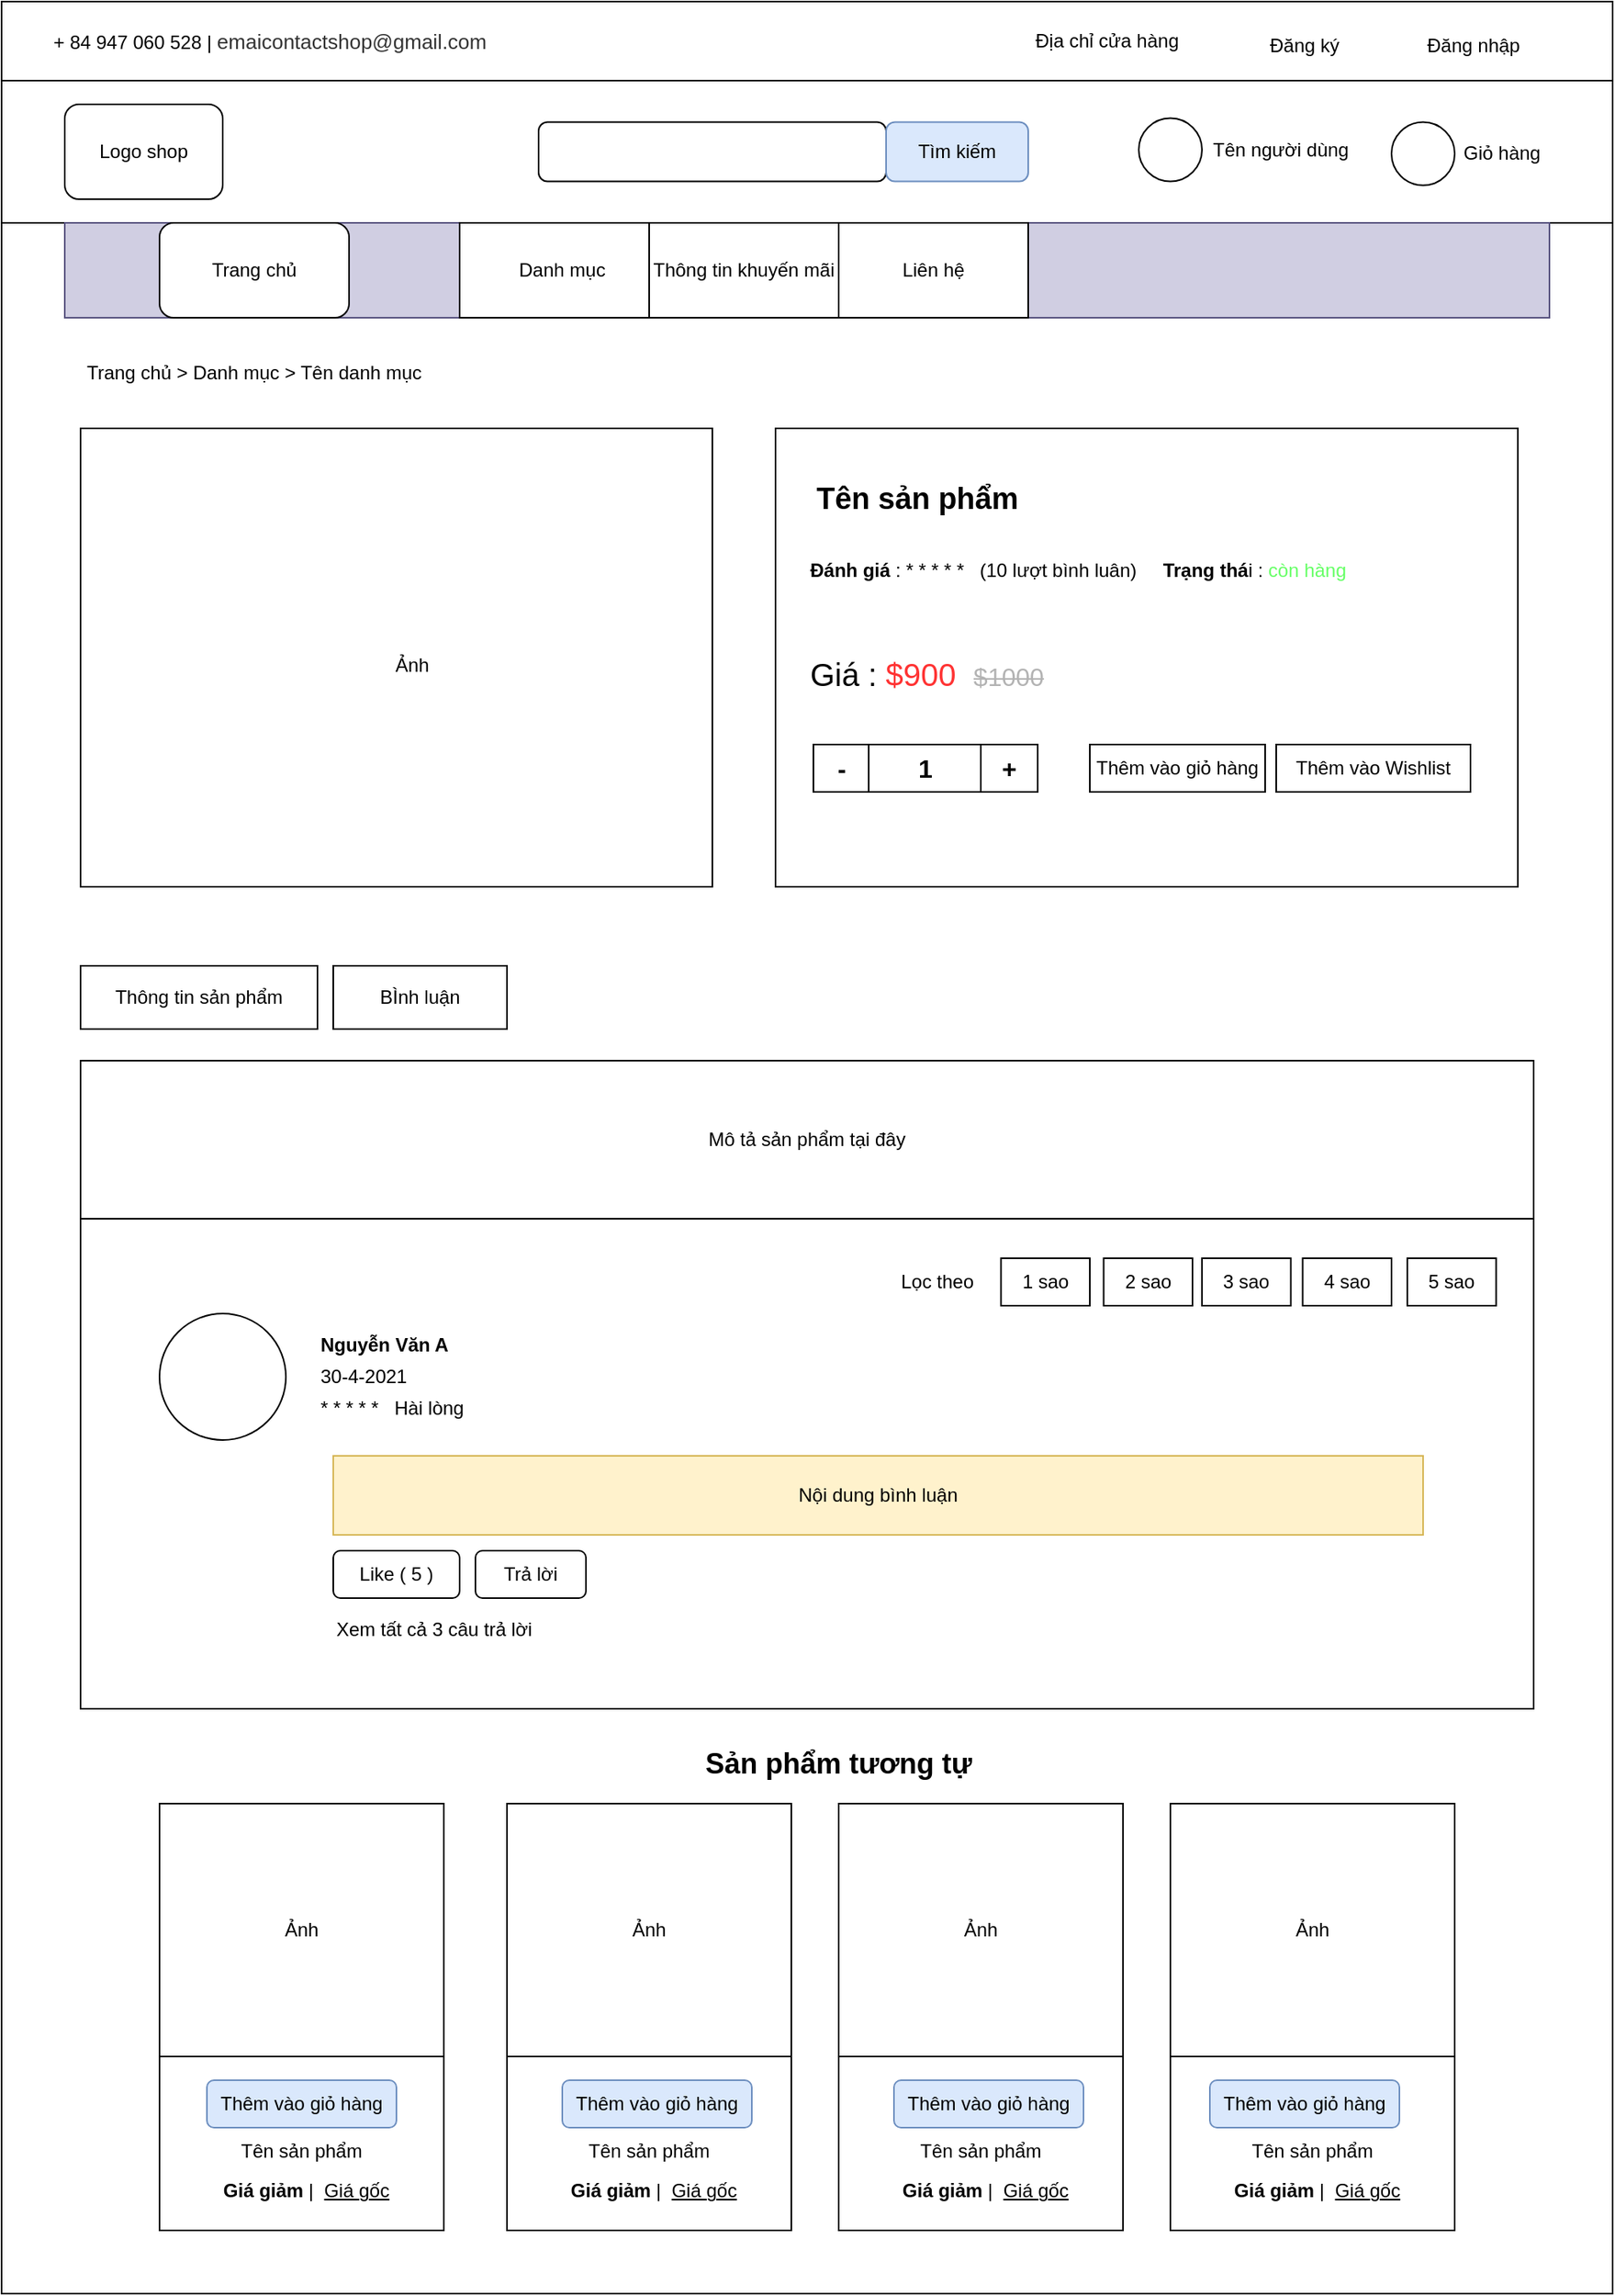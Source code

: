 <mxfile version="14.7.3" type="device"><diagram id="LE9pBaebTfxCUh4COYBX" name="Page-1"><mxGraphModel dx="2249" dy="1963" grid="1" gridSize="10" guides="1" tooltips="1" connect="1" arrows="1" fold="1" page="1" pageScale="1" pageWidth="827" pageHeight="1169" math="0" shadow="0"><root><mxCell id="0"/><mxCell id="1" parent="0"/><mxCell id="EAQmAkzgb3voU6AA690B-1" value="" style="rounded=0;whiteSpace=wrap;html=1;" vertex="1" parent="1"><mxGeometry x="-100" y="-390" width="1020" height="1450" as="geometry"/></mxCell><mxCell id="EAQmAkzgb3voU6AA690B-2" value="" style="rounded=0;whiteSpace=wrap;html=1;" vertex="1" parent="1"><mxGeometry x="-100" y="-390" width="1020" height="50" as="geometry"/></mxCell><mxCell id="EAQmAkzgb3voU6AA690B-3" value="+ 84 947 060 528 |&amp;nbsp;&lt;span style=&quot;color: rgb(51 , 51 , 51) ; font-size: 13px ; background-color: rgb(255 , 255 , 255) ; font-family: &amp;#34;poppins&amp;#34; , sans-serif ; text-align: left&quot;&gt;emaicontactshop@gmail.com&lt;/span&gt;" style="text;html=1;strokeColor=none;fillColor=none;align=center;verticalAlign=middle;whiteSpace=wrap;rounded=0;" vertex="1" parent="1"><mxGeometry x="-100" y="-380" width="340" height="30" as="geometry"/></mxCell><mxCell id="EAQmAkzgb3voU6AA690B-4" value="Địa chỉ cửa hàng" style="text;html=1;align=center;verticalAlign=middle;whiteSpace=wrap;rounded=0;noLabel=0;shadow=0;glass=0;" vertex="1" parent="1"><mxGeometry x="540" y="-377.5" width="120" height="25" as="geometry"/></mxCell><mxCell id="EAQmAkzgb3voU6AA690B-5" value="Đăng ký" style="text;html=1;strokeColor=none;fillColor=none;align=center;verticalAlign=middle;whiteSpace=wrap;rounded=0;" vertex="1" parent="1"><mxGeometry x="690" y="-372.5" width="70" height="20" as="geometry"/></mxCell><mxCell id="EAQmAkzgb3voU6AA690B-6" value="Đăng nhập" style="text;html=1;strokeColor=none;fillColor=none;align=center;verticalAlign=middle;whiteSpace=wrap;rounded=0;" vertex="1" parent="1"><mxGeometry x="797" y="-372.5" width="70" height="20" as="geometry"/></mxCell><mxCell id="EAQmAkzgb3voU6AA690B-7" value="" style="rounded=0;whiteSpace=wrap;html=1;shadow=0;glass=0;" vertex="1" parent="1"><mxGeometry x="-100" y="-340" width="1020" height="90" as="geometry"/></mxCell><mxCell id="EAQmAkzgb3voU6AA690B-8" value="" style="rounded=1;whiteSpace=wrap;html=1;shadow=0;glass=0;" vertex="1" parent="1"><mxGeometry x="-60" y="-325" width="100" height="60" as="geometry"/></mxCell><mxCell id="EAQmAkzgb3voU6AA690B-9" value="Logo shop" style="text;html=1;strokeColor=none;fillColor=none;align=center;verticalAlign=middle;whiteSpace=wrap;rounded=0;shadow=0;glass=0;" vertex="1" parent="1"><mxGeometry x="-40" y="-305" width="60" height="20" as="geometry"/></mxCell><mxCell id="EAQmAkzgb3voU6AA690B-10" value="" style="rounded=1;whiteSpace=wrap;html=1;shadow=0;glass=0;" vertex="1" parent="1"><mxGeometry x="240" y="-313.75" width="220" height="37.5" as="geometry"/></mxCell><mxCell id="EAQmAkzgb3voU6AA690B-11" value="" style="rounded=1;whiteSpace=wrap;html=1;shadow=0;glass=0;fillColor=#dae8fc;strokeColor=#6c8ebf;" vertex="1" parent="1"><mxGeometry x="460" y="-313.75" width="90" height="37.5" as="geometry"/></mxCell><mxCell id="EAQmAkzgb3voU6AA690B-12" value="" style="ellipse;whiteSpace=wrap;html=1;aspect=fixed;rounded=0;shadow=0;glass=0;" vertex="1" parent="1"><mxGeometry x="620" y="-316.25" width="40" height="40" as="geometry"/></mxCell><mxCell id="EAQmAkzgb3voU6AA690B-13" value="" style="ellipse;whiteSpace=wrap;html=1;aspect=fixed;rounded=0;shadow=0;glass=0;" vertex="1" parent="1"><mxGeometry x="780" y="-313.75" width="40" height="40" as="geometry"/></mxCell><mxCell id="EAQmAkzgb3voU6AA690B-14" value="Tên người dùng" style="text;html=1;strokeColor=none;fillColor=none;align=center;verticalAlign=middle;whiteSpace=wrap;rounded=0;shadow=0;glass=0;" vertex="1" parent="1"><mxGeometry x="660" y="-306.25" width="100" height="20" as="geometry"/></mxCell><mxCell id="EAQmAkzgb3voU6AA690B-15" value="Giỏ hàng" style="text;html=1;strokeColor=none;fillColor=none;align=center;verticalAlign=middle;whiteSpace=wrap;rounded=0;shadow=0;glass=0;" vertex="1" parent="1"><mxGeometry x="820" y="-303.75" width="60" height="20" as="geometry"/></mxCell><mxCell id="EAQmAkzgb3voU6AA690B-16" value="Tìm kiếm" style="text;html=1;strokeColor=none;fillColor=none;align=center;verticalAlign=middle;whiteSpace=wrap;rounded=0;" vertex="1" parent="1"><mxGeometry x="470" y="-305" width="70" height="20" as="geometry"/></mxCell><mxCell id="EAQmAkzgb3voU6AA690B-17" value="" style="rounded=0;whiteSpace=wrap;html=1;shadow=0;glass=0;fillColor=#d0cee2;strokeColor=#56517e;" vertex="1" parent="1"><mxGeometry x="-60" y="-250" width="940" height="60" as="geometry"/></mxCell><mxCell id="EAQmAkzgb3voU6AA690B-18" value="" style="rounded=1;whiteSpace=wrap;html=1;shadow=0;glass=0;" vertex="1" parent="1"><mxGeometry y="-250" width="120" height="60" as="geometry"/></mxCell><mxCell id="EAQmAkzgb3voU6AA690B-19" value="" style="rounded=0;whiteSpace=wrap;html=1;shadow=0;glass=0;" vertex="1" parent="1"><mxGeometry x="190" y="-250" width="120" height="60" as="geometry"/></mxCell><mxCell id="EAQmAkzgb3voU6AA690B-20" value="" style="rounded=0;whiteSpace=wrap;html=1;shadow=0;glass=0;" vertex="1" parent="1"><mxGeometry x="310" y="-250" width="120" height="60" as="geometry"/></mxCell><mxCell id="EAQmAkzgb3voU6AA690B-21" value="" style="rounded=0;whiteSpace=wrap;html=1;shadow=0;glass=0;" vertex="1" parent="1"><mxGeometry x="430" y="-250" width="120" height="60" as="geometry"/></mxCell><mxCell id="EAQmAkzgb3voU6AA690B-22" value="Trang chủ" style="text;html=1;strokeColor=none;fillColor=none;align=center;verticalAlign=middle;whiteSpace=wrap;rounded=0;shadow=0;glass=0;" vertex="1" parent="1"><mxGeometry x="10" y="-230" width="100" height="20" as="geometry"/></mxCell><mxCell id="EAQmAkzgb3voU6AA690B-23" value="Danh mục" style="text;html=1;strokeColor=none;fillColor=none;align=center;verticalAlign=middle;whiteSpace=wrap;rounded=0;shadow=0;glass=0;" vertex="1" parent="1"><mxGeometry x="210" y="-230" width="90" height="20" as="geometry"/></mxCell><mxCell id="EAQmAkzgb3voU6AA690B-24" value="Thông tin khuyến mãi" style="text;html=1;strokeColor=none;fillColor=none;align=center;verticalAlign=middle;whiteSpace=wrap;rounded=0;shadow=0;glass=0;" vertex="1" parent="1"><mxGeometry x="310" y="-230" width="120" height="20" as="geometry"/></mxCell><mxCell id="EAQmAkzgb3voU6AA690B-25" value="Liên hệ" style="text;html=1;strokeColor=none;fillColor=none;align=center;verticalAlign=middle;whiteSpace=wrap;rounded=0;shadow=0;glass=0;" vertex="1" parent="1"><mxGeometry x="445" y="-230" width="90" height="20" as="geometry"/></mxCell><mxCell id="EAQmAkzgb3voU6AA690B-26" value="" style="rounded=0;whiteSpace=wrap;html=1;" vertex="1" parent="1"><mxGeometry x="-50" y="-120" width="400" height="290" as="geometry"/></mxCell><mxCell id="EAQmAkzgb3voU6AA690B-27" value="Trang chủ &amp;gt; Danh mục &amp;gt; Tên danh mục" style="text;html=1;strokeColor=none;fillColor=none;align=center;verticalAlign=middle;whiteSpace=wrap;rounded=0;" vertex="1" parent="1"><mxGeometry x="-60" y="-170" width="240" height="30" as="geometry"/></mxCell><mxCell id="EAQmAkzgb3voU6AA690B-42" value="" style="rounded=0;whiteSpace=wrap;html=1;" vertex="1" parent="1"><mxGeometry x="390" y="-120" width="470" height="290" as="geometry"/></mxCell><mxCell id="EAQmAkzgb3voU6AA690B-124" value="Ảnh" style="text;html=1;strokeColor=none;fillColor=none;align=center;verticalAlign=middle;whiteSpace=wrap;rounded=0;" vertex="1" parent="1"><mxGeometry x="140" y="20" width="40" height="20" as="geometry"/></mxCell><mxCell id="EAQmAkzgb3voU6AA690B-125" value="&lt;b&gt;&lt;font style=&quot;font-size: 19px&quot;&gt;Tên sản phẩm&lt;/font&gt;&lt;/b&gt;" style="text;html=1;strokeColor=none;fillColor=none;align=left;verticalAlign=middle;whiteSpace=wrap;rounded=0;" vertex="1" parent="1"><mxGeometry x="414" y="-90" width="240" height="30" as="geometry"/></mxCell><mxCell id="EAQmAkzgb3voU6AA690B-126" value="&lt;b&gt;Đánh giá&lt;/b&gt; : * * * * *&amp;nbsp; &amp;nbsp;(10 lượt bình luân)&amp;nbsp; &amp;nbsp; &amp;nbsp;&lt;b&gt;Trạng thá&lt;/b&gt;i : &lt;font color=&quot;#66ff66&quot;&gt;còn hàng&lt;/font&gt;" style="text;html=1;strokeColor=none;fillColor=none;align=left;verticalAlign=middle;whiteSpace=wrap;rounded=0;" vertex="1" parent="1"><mxGeometry x="410" y="-40" width="360" height="20" as="geometry"/></mxCell><mxCell id="EAQmAkzgb3voU6AA690B-127" value="&lt;font style=&quot;font-size: 20px&quot;&gt;Giá : &lt;font color=&quot;#ff3333&quot;&gt;$900&lt;/font&gt;&amp;nbsp; &lt;/font&gt;&lt;font size=&quot;1&quot; color=&quot;#b3b3b3&quot;&gt;&lt;strike style=&quot;font-size: 16px&quot;&gt;$1000&lt;/strike&gt;&lt;/font&gt;" style="text;html=1;strokeColor=none;fillColor=none;align=left;verticalAlign=middle;whiteSpace=wrap;rounded=0;" vertex="1" parent="1"><mxGeometry x="410" y="10" width="250" height="50" as="geometry"/></mxCell><mxCell id="EAQmAkzgb3voU6AA690B-128" value="" style="rounded=0;whiteSpace=wrap;html=1;" vertex="1" parent="1"><mxGeometry x="414" y="80" width="36" height="30" as="geometry"/></mxCell><mxCell id="EAQmAkzgb3voU6AA690B-129" value="" style="rounded=0;whiteSpace=wrap;html=1;" vertex="1" parent="1"><mxGeometry x="449" y="80" width="71" height="30" as="geometry"/></mxCell><mxCell id="EAQmAkzgb3voU6AA690B-130" value="" style="rounded=0;whiteSpace=wrap;html=1;" vertex="1" parent="1"><mxGeometry x="520" y="80" width="36" height="30" as="geometry"/></mxCell><mxCell id="EAQmAkzgb3voU6AA690B-131" value="Thêm vào giỏ hàng" style="rounded=0;whiteSpace=wrap;html=1;" vertex="1" parent="1"><mxGeometry x="589" y="80" width="111" height="30" as="geometry"/></mxCell><mxCell id="EAQmAkzgb3voU6AA690B-132" value="Thêm vào Wishlist" style="rounded=0;whiteSpace=wrap;html=1;" vertex="1" parent="1"><mxGeometry x="707" y="80" width="123" height="30" as="geometry"/></mxCell><mxCell id="EAQmAkzgb3voU6AA690B-133" value="&lt;font style=&quot;font-size: 16px&quot;&gt;&lt;b&gt;-&lt;/b&gt;&lt;/font&gt;" style="text;html=1;strokeColor=none;fillColor=none;align=center;verticalAlign=middle;whiteSpace=wrap;rounded=0;" vertex="1" parent="1"><mxGeometry x="414" y="85" width="36" height="20" as="geometry"/></mxCell><mxCell id="EAQmAkzgb3voU6AA690B-134" value="&lt;font style=&quot;font-size: 16px&quot;&gt;&lt;b&gt;+&lt;/b&gt;&lt;/font&gt;" style="text;html=1;strokeColor=none;fillColor=none;align=center;verticalAlign=middle;whiteSpace=wrap;rounded=0;" vertex="1" parent="1"><mxGeometry x="520" y="85" width="36" height="20" as="geometry"/></mxCell><mxCell id="EAQmAkzgb3voU6AA690B-135" value="&lt;font style=&quot;font-size: 16px&quot;&gt;&lt;b&gt;1&lt;/b&gt;&lt;/font&gt;" style="text;html=1;strokeColor=none;fillColor=none;align=center;verticalAlign=middle;whiteSpace=wrap;rounded=0;" vertex="1" parent="1"><mxGeometry x="466.5" y="85" width="36" height="20" as="geometry"/></mxCell><mxCell id="EAQmAkzgb3voU6AA690B-136" value="Thông tin sản phẩm" style="rounded=0;whiteSpace=wrap;html=1;" vertex="1" parent="1"><mxGeometry x="-50" y="220" width="150" height="40" as="geometry"/></mxCell><mxCell id="EAQmAkzgb3voU6AA690B-137" value="BÌnh luận" style="rounded=0;whiteSpace=wrap;html=1;" vertex="1" parent="1"><mxGeometry x="110" y="220" width="110" height="40" as="geometry"/></mxCell><mxCell id="EAQmAkzgb3voU6AA690B-138" value="Mô tả sản phẩm tại đây" style="rounded=0;whiteSpace=wrap;html=1;" vertex="1" parent="1"><mxGeometry x="-50" y="280" width="920" height="100" as="geometry"/></mxCell><mxCell id="EAQmAkzgb3voU6AA690B-139" value="" style="rounded=0;whiteSpace=wrap;html=1;" vertex="1" parent="1"><mxGeometry x="-50" y="380" width="920" height="310" as="geometry"/></mxCell><mxCell id="EAQmAkzgb3voU6AA690B-140" value="Lọc theo" style="text;html=1;strokeColor=none;fillColor=none;align=center;verticalAlign=middle;whiteSpace=wrap;rounded=0;" vertex="1" parent="1"><mxGeometry x="460" y="410" width="65" height="20" as="geometry"/></mxCell><mxCell id="EAQmAkzgb3voU6AA690B-142" value="1 sao" style="rounded=0;whiteSpace=wrap;html=1;" vertex="1" parent="1"><mxGeometry x="532.75" y="405" width="56.25" height="30" as="geometry"/></mxCell><mxCell id="EAQmAkzgb3voU6AA690B-144" value="2 sao" style="rounded=0;whiteSpace=wrap;html=1;" vertex="1" parent="1"><mxGeometry x="597.75" y="405" width="56.25" height="30" as="geometry"/></mxCell><mxCell id="EAQmAkzgb3voU6AA690B-145" value="3 sao" style="rounded=0;whiteSpace=wrap;html=1;" vertex="1" parent="1"><mxGeometry x="660" y="405" width="56.25" height="30" as="geometry"/></mxCell><mxCell id="EAQmAkzgb3voU6AA690B-146" value="4 sao" style="rounded=0;whiteSpace=wrap;html=1;" vertex="1" parent="1"><mxGeometry x="723.75" y="405" width="56.25" height="30" as="geometry"/></mxCell><mxCell id="EAQmAkzgb3voU6AA690B-147" value="5 sao" style="rounded=0;whiteSpace=wrap;html=1;" vertex="1" parent="1"><mxGeometry x="790" y="405" width="56.25" height="30" as="geometry"/></mxCell><mxCell id="EAQmAkzgb3voU6AA690B-148" value="" style="ellipse;whiteSpace=wrap;html=1;aspect=fixed;" vertex="1" parent="1"><mxGeometry y="440" width="80" height="80" as="geometry"/></mxCell><mxCell id="EAQmAkzgb3voU6AA690B-149" value="&lt;b&gt;Nguyễn Văn A&lt;/b&gt;" style="text;html=1;strokeColor=none;fillColor=none;align=left;verticalAlign=middle;whiteSpace=wrap;rounded=0;" vertex="1" parent="1"><mxGeometry x="100" y="450" width="100" height="20" as="geometry"/></mxCell><mxCell id="EAQmAkzgb3voU6AA690B-150" value="30-4-2021" style="text;html=1;strokeColor=none;fillColor=none;align=left;verticalAlign=middle;whiteSpace=wrap;rounded=0;" vertex="1" parent="1"><mxGeometry x="100" y="470" width="80" height="20" as="geometry"/></mxCell><mxCell id="EAQmAkzgb3voU6AA690B-152" value="* * * * *&amp;nbsp; &amp;nbsp;Hài lòng" style="text;html=1;strokeColor=none;fillColor=none;align=left;verticalAlign=middle;whiteSpace=wrap;rounded=0;" vertex="1" parent="1"><mxGeometry x="100" y="490" width="110" height="20" as="geometry"/></mxCell><mxCell id="EAQmAkzgb3voU6AA690B-153" value="Nội dung bình luận" style="text;html=1;strokeColor=#d6b656;fillColor=#fff2cc;align=center;verticalAlign=middle;whiteSpace=wrap;rounded=0;" vertex="1" parent="1"><mxGeometry x="110" y="530" width="690" height="50" as="geometry"/></mxCell><mxCell id="EAQmAkzgb3voU6AA690B-154" value="Like ( 5 )" style="rounded=1;whiteSpace=wrap;html=1;" vertex="1" parent="1"><mxGeometry x="110" y="590" width="80" height="30" as="geometry"/></mxCell><mxCell id="EAQmAkzgb3voU6AA690B-155" value="Trả lời" style="rounded=1;whiteSpace=wrap;html=1;" vertex="1" parent="1"><mxGeometry x="200" y="590" width="70" height="30" as="geometry"/></mxCell><mxCell id="EAQmAkzgb3voU6AA690B-156" value="Xem tất cả 3 câu trả lời" style="text;html=1;strokeColor=none;fillColor=none;align=left;verticalAlign=middle;whiteSpace=wrap;rounded=0;" vertex="1" parent="1"><mxGeometry x="110" y="630" width="150" height="20" as="geometry"/></mxCell><mxCell id="EAQmAkzgb3voU6AA690B-157" value="&lt;font style=&quot;font-size: 18px&quot;&gt;&lt;b&gt;Sản phẩm tương tự&lt;/b&gt;&lt;/font&gt;" style="text;html=1;strokeColor=none;fillColor=none;align=center;verticalAlign=middle;whiteSpace=wrap;rounded=0;" vertex="1" parent="1"><mxGeometry x="340" y="710" width="180" height="30" as="geometry"/></mxCell><mxCell id="EAQmAkzgb3voU6AA690B-160" value="" style="rounded=0;whiteSpace=wrap;html=1;shadow=0;glass=0;" vertex="1" parent="1"><mxGeometry x="640" y="750" width="180" height="270" as="geometry"/></mxCell><mxCell id="EAQmAkzgb3voU6AA690B-163" value="Ảnh" style="rounded=0;whiteSpace=wrap;html=1;shadow=0;glass=0;" vertex="1" parent="1"><mxGeometry x="640" y="750" width="180" height="160" as="geometry"/></mxCell><mxCell id="EAQmAkzgb3voU6AA690B-166" value="Tên sản phẩm" style="text;html=1;strokeColor=none;fillColor=none;align=center;verticalAlign=middle;whiteSpace=wrap;rounded=0;shadow=0;glass=0;" vertex="1" parent="1"><mxGeometry x="665" y="960" width="130" height="20" as="geometry"/></mxCell><mxCell id="EAQmAkzgb3voU6AA690B-176" value="" style="rounded=1;whiteSpace=wrap;html=1;shadow=0;glass=0;fillColor=#dae8fc;strokeColor=#6c8ebf;" vertex="1" parent="1"><mxGeometry x="665" y="925" width="120" height="30" as="geometry"/></mxCell><mxCell id="EAQmAkzgb3voU6AA690B-177" value="Thêm vào giỏ hàng" style="text;html=1;strokeColor=none;fillColor=none;align=center;verticalAlign=middle;whiteSpace=wrap;rounded=0;" vertex="1" parent="1"><mxGeometry x="670" y="930" width="110" height="20" as="geometry"/></mxCell><mxCell id="EAQmAkzgb3voU6AA690B-178" value="&lt;b&gt;Giá giảm&lt;/b&gt; |&amp;nbsp; &lt;u&gt;Giá gốc&lt;/u&gt;" style="text;html=1;strokeColor=none;fillColor=none;align=center;verticalAlign=middle;whiteSpace=wrap;rounded=0;shadow=0;glass=0;" vertex="1" parent="1"><mxGeometry x="678" y="985" width="110" height="20" as="geometry"/></mxCell><mxCell id="EAQmAkzgb3voU6AA690B-183" value="" style="rounded=0;whiteSpace=wrap;html=1;shadow=0;glass=0;" vertex="1" parent="1"><mxGeometry x="430" y="750" width="180" height="270" as="geometry"/></mxCell><mxCell id="EAQmAkzgb3voU6AA690B-184" value="Ảnh" style="rounded=0;whiteSpace=wrap;html=1;shadow=0;glass=0;" vertex="1" parent="1"><mxGeometry x="430" y="750" width="180" height="160" as="geometry"/></mxCell><mxCell id="EAQmAkzgb3voU6AA690B-185" value="Tên sản phẩm" style="text;html=1;strokeColor=none;fillColor=none;align=center;verticalAlign=middle;whiteSpace=wrap;rounded=0;shadow=0;glass=0;" vertex="1" parent="1"><mxGeometry x="455" y="960" width="130" height="20" as="geometry"/></mxCell><mxCell id="EAQmAkzgb3voU6AA690B-187" value="&lt;b&gt;Giá giảm&lt;/b&gt; |&amp;nbsp; &lt;u&gt;Giá gốc&lt;/u&gt;" style="text;html=1;strokeColor=none;fillColor=none;align=center;verticalAlign=middle;whiteSpace=wrap;rounded=0;shadow=0;glass=0;" vertex="1" parent="1"><mxGeometry x="468" y="985" width="110" height="20" as="geometry"/></mxCell><mxCell id="EAQmAkzgb3voU6AA690B-188" value="" style="rounded=0;whiteSpace=wrap;html=1;shadow=0;glass=0;" vertex="1" parent="1"><mxGeometry x="220" y="750" width="180" height="270" as="geometry"/></mxCell><mxCell id="EAQmAkzgb3voU6AA690B-189" value="Ảnh" style="rounded=0;whiteSpace=wrap;html=1;shadow=0;glass=0;" vertex="1" parent="1"><mxGeometry x="220" y="750" width="180" height="160" as="geometry"/></mxCell><mxCell id="EAQmAkzgb3voU6AA690B-190" value="Tên sản phẩm" style="text;html=1;strokeColor=none;fillColor=none;align=center;verticalAlign=middle;whiteSpace=wrap;rounded=0;shadow=0;glass=0;" vertex="1" parent="1"><mxGeometry x="245" y="960" width="130" height="20" as="geometry"/></mxCell><mxCell id="EAQmAkzgb3voU6AA690B-192" value="&lt;b&gt;Giá giảm&lt;/b&gt; |&amp;nbsp; &lt;u&gt;Giá gốc&lt;/u&gt;" style="text;html=1;strokeColor=none;fillColor=none;align=center;verticalAlign=middle;whiteSpace=wrap;rounded=0;shadow=0;glass=0;" vertex="1" parent="1"><mxGeometry x="258" y="985" width="110" height="20" as="geometry"/></mxCell><mxCell id="EAQmAkzgb3voU6AA690B-193" value="" style="rounded=0;whiteSpace=wrap;html=1;shadow=0;glass=0;" vertex="1" parent="1"><mxGeometry y="750" width="180" height="270" as="geometry"/></mxCell><mxCell id="EAQmAkzgb3voU6AA690B-194" value="Ảnh" style="rounded=0;whiteSpace=wrap;html=1;shadow=0;glass=0;" vertex="1" parent="1"><mxGeometry y="750" width="180" height="160" as="geometry"/></mxCell><mxCell id="EAQmAkzgb3voU6AA690B-195" value="Tên sản phẩm" style="text;html=1;strokeColor=none;fillColor=none;align=center;verticalAlign=middle;whiteSpace=wrap;rounded=0;shadow=0;glass=0;" vertex="1" parent="1"><mxGeometry x="25" y="960" width="130" height="20" as="geometry"/></mxCell><mxCell id="EAQmAkzgb3voU6AA690B-197" value="&lt;b&gt;Giá giảm&lt;/b&gt; |&amp;nbsp; &lt;u&gt;Giá gốc&lt;/u&gt;" style="text;html=1;strokeColor=none;fillColor=none;align=center;verticalAlign=middle;whiteSpace=wrap;rounded=0;shadow=0;glass=0;" vertex="1" parent="1"><mxGeometry x="38" y="985" width="110" height="20" as="geometry"/></mxCell><mxCell id="EAQmAkzgb3voU6AA690B-207" value="" style="rounded=1;whiteSpace=wrap;html=1;shadow=0;glass=0;fillColor=#dae8fc;strokeColor=#6c8ebf;" vertex="1" parent="1"><mxGeometry x="465" y="925" width="120" height="30" as="geometry"/></mxCell><mxCell id="EAQmAkzgb3voU6AA690B-208" value="Thêm vào giỏ hàng" style="text;html=1;strokeColor=none;fillColor=none;align=center;verticalAlign=middle;whiteSpace=wrap;rounded=0;" vertex="1" parent="1"><mxGeometry x="470" y="930" width="110" height="20" as="geometry"/></mxCell><mxCell id="EAQmAkzgb3voU6AA690B-209" value="" style="rounded=1;whiteSpace=wrap;html=1;shadow=0;glass=0;fillColor=#dae8fc;strokeColor=#6c8ebf;" vertex="1" parent="1"><mxGeometry x="255" y="925" width="120" height="30" as="geometry"/></mxCell><mxCell id="EAQmAkzgb3voU6AA690B-210" value="Thêm vào giỏ hàng" style="text;html=1;strokeColor=none;fillColor=none;align=center;verticalAlign=middle;whiteSpace=wrap;rounded=0;" vertex="1" parent="1"><mxGeometry x="260" y="930" width="110" height="20" as="geometry"/></mxCell><mxCell id="EAQmAkzgb3voU6AA690B-211" value="" style="rounded=1;whiteSpace=wrap;html=1;shadow=0;glass=0;fillColor=#dae8fc;strokeColor=#6c8ebf;" vertex="1" parent="1"><mxGeometry x="30" y="925" width="120" height="30" as="geometry"/></mxCell><mxCell id="EAQmAkzgb3voU6AA690B-212" value="Thêm vào giỏ hàng" style="text;html=1;strokeColor=none;fillColor=none;align=center;verticalAlign=middle;whiteSpace=wrap;rounded=0;" vertex="1" parent="1"><mxGeometry x="35" y="930" width="110" height="20" as="geometry"/></mxCell></root></mxGraphModel></diagram></mxfile>